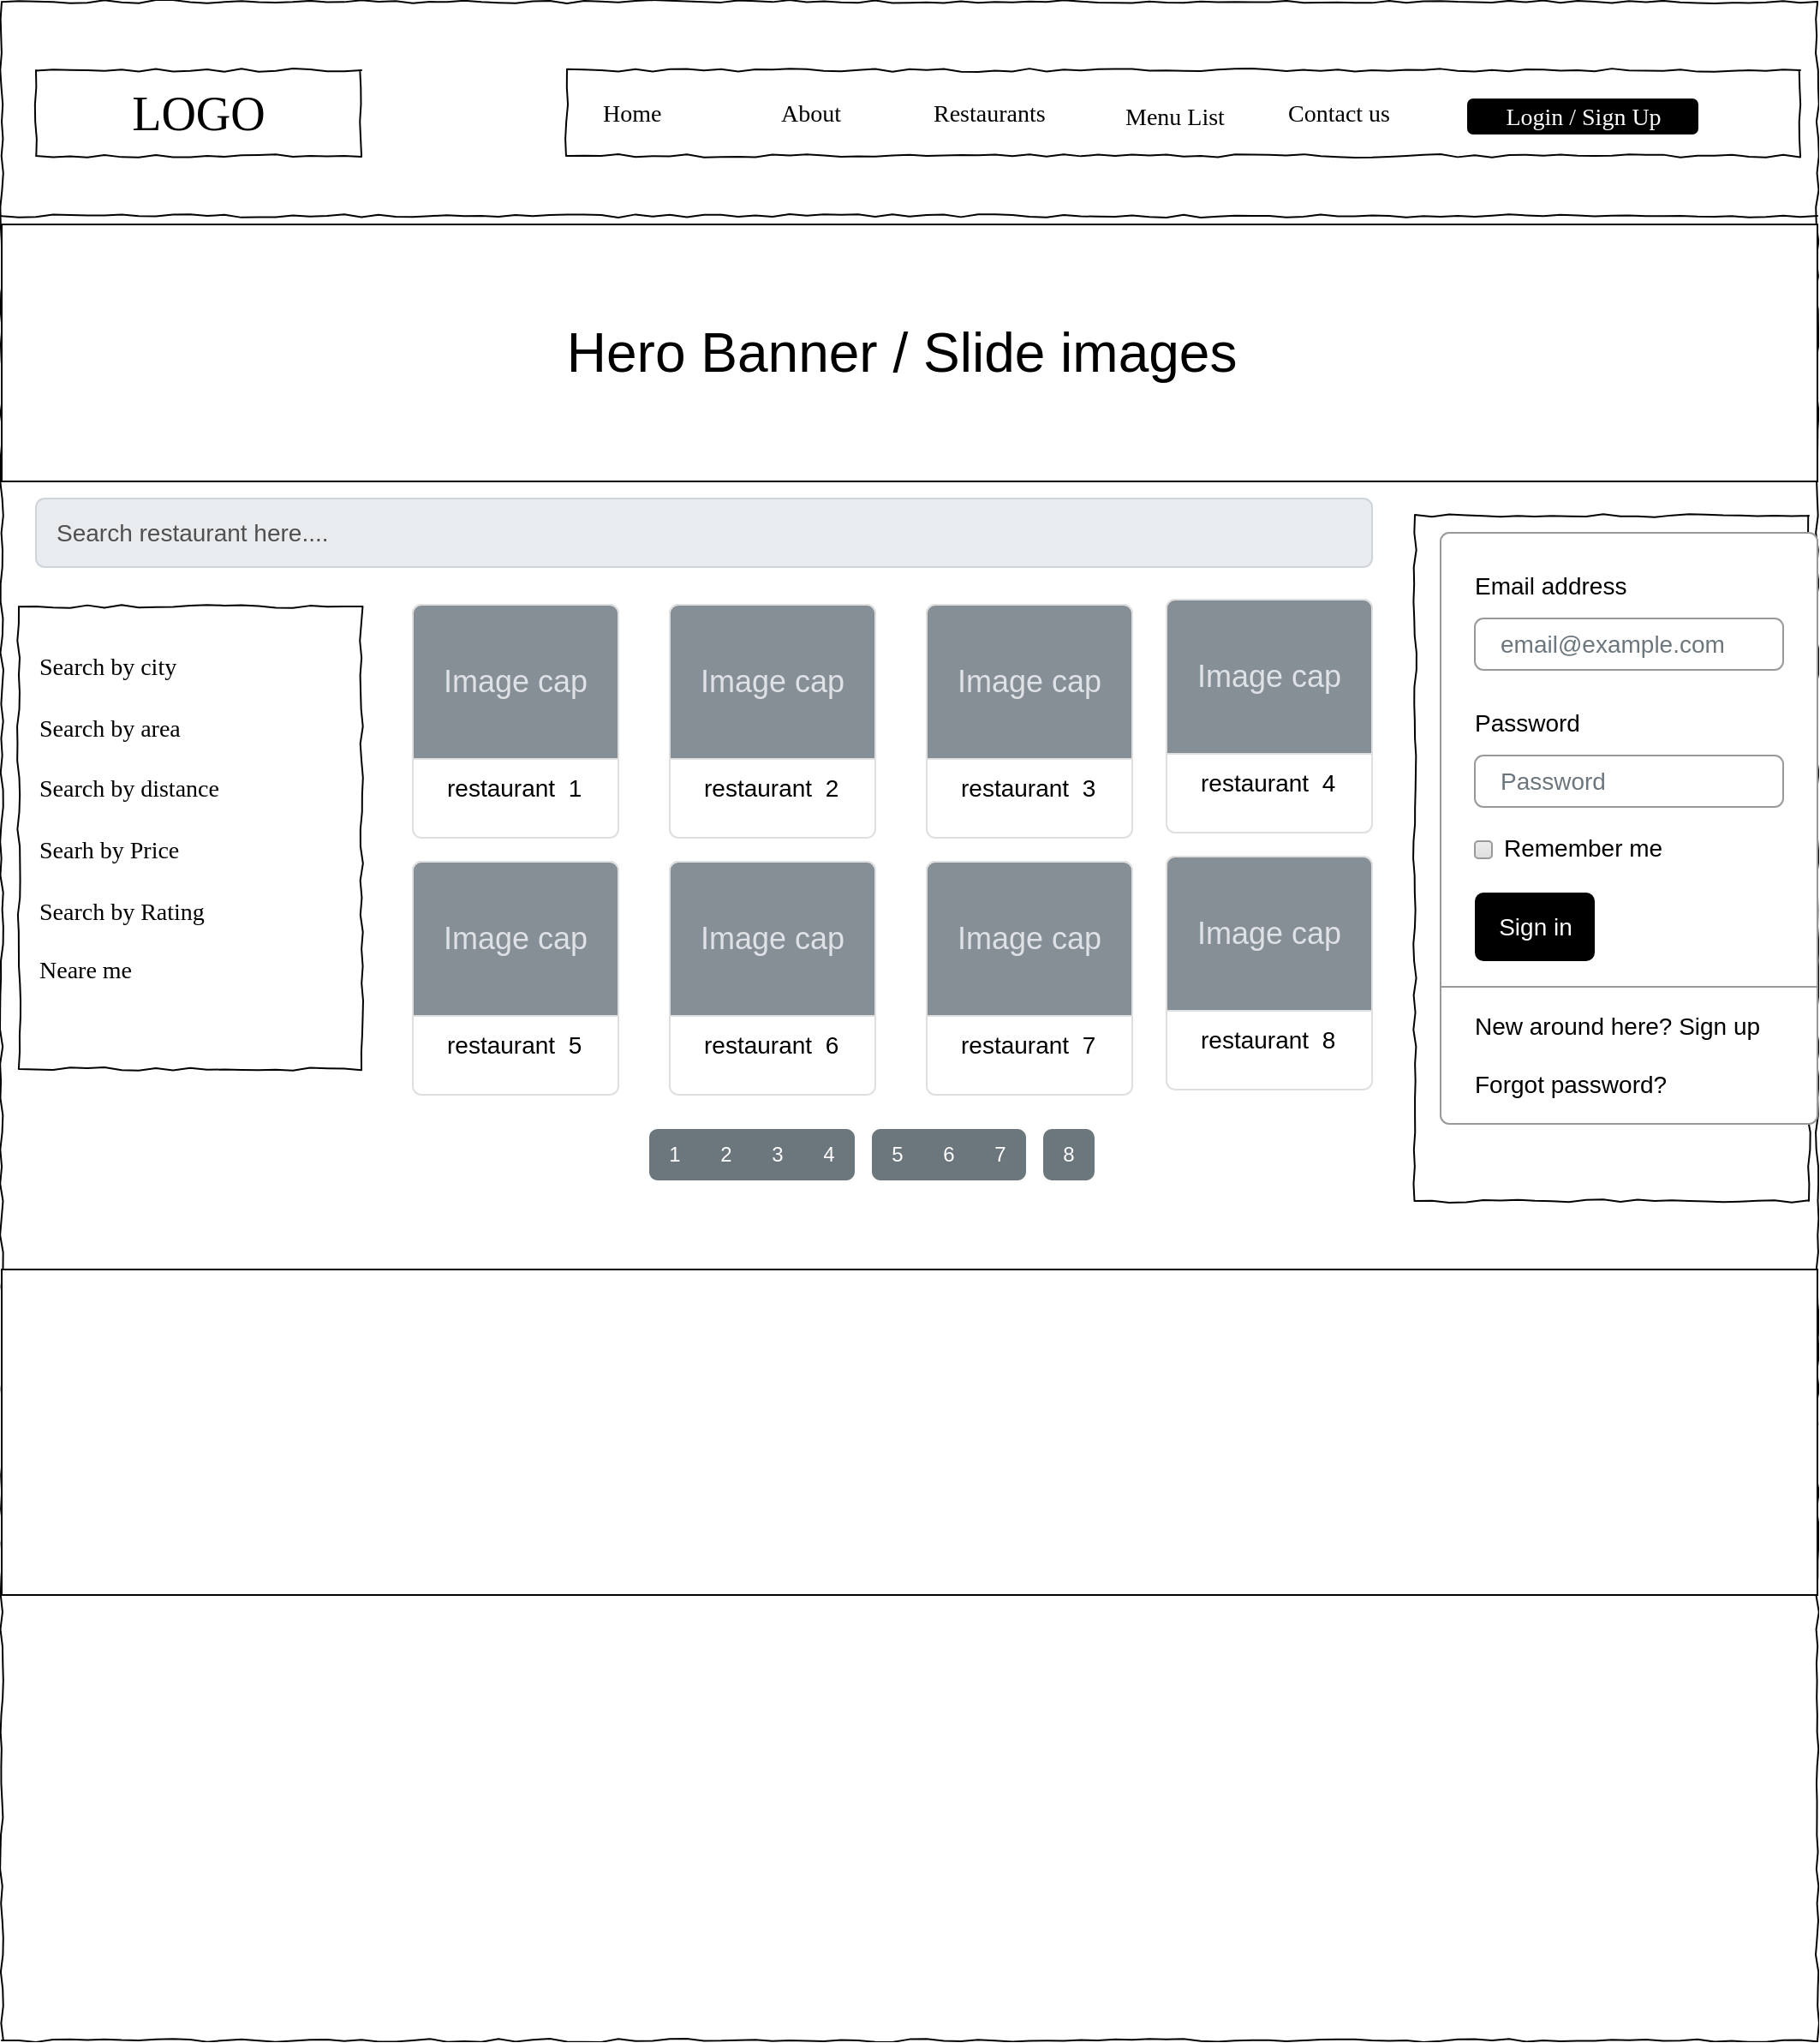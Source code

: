 <mxfile version="25.0.1">
  <diagram name="Page-1" id="03018318-947c-dd8e-b7a3-06fadd420f32">
    <mxGraphModel dx="1173" dy="579" grid="1" gridSize="10" guides="1" tooltips="1" connect="1" arrows="1" fold="1" page="1" pageScale="1" pageWidth="1100" pageHeight="850" background="none" math="0" shadow="0">
      <root>
        <mxCell id="0" />
        <mxCell id="1" parent="0" />
        <mxCell id="677b7b8949515195-1" value="" style="whiteSpace=wrap;html=1;rounded=0;shadow=0;labelBackgroundColor=none;strokeColor=#000000;strokeWidth=1;fillColor=none;fontFamily=Verdana;fontSize=12;fontColor=#000000;align=center;comic=1;" parent="1" vertex="1">
          <mxGeometry x="20" y="20" width="1060" height="1190" as="geometry" />
        </mxCell>
        <mxCell id="677b7b8949515195-2" value="LOGO" style="whiteSpace=wrap;html=1;rounded=0;shadow=0;labelBackgroundColor=none;strokeWidth=1;fontFamily=Verdana;fontSize=28;align=center;comic=1;" parent="1" vertex="1">
          <mxGeometry x="40" y="60" width="190" height="50" as="geometry" />
        </mxCell>
        <mxCell id="677b7b8949515195-8" value="" style="whiteSpace=wrap;html=1;rounded=0;shadow=0;labelBackgroundColor=none;strokeWidth=1;fillColor=none;fontFamily=Verdana;fontSize=12;align=center;comic=1;" parent="1" vertex="1">
          <mxGeometry x="30" y="373" width="200" height="270" as="geometry" />
        </mxCell>
        <mxCell id="677b7b8949515195-9" value="" style="line;strokeWidth=1;html=1;rounded=0;shadow=0;labelBackgroundColor=none;fillColor=none;fontFamily=Verdana;fontSize=14;fontColor=#000000;align=center;comic=1;" parent="1" vertex="1">
          <mxGeometry x="20" y="140" width="1060" height="10" as="geometry" />
        </mxCell>
        <mxCell id="677b7b8949515195-10" value="" style="whiteSpace=wrap;html=1;rounded=0;shadow=0;labelBackgroundColor=none;strokeWidth=1;fillColor=none;fontFamily=Verdana;fontSize=12;align=center;comic=1;" parent="1" vertex="1">
          <mxGeometry x="350" y="60" width="720" height="50" as="geometry" />
        </mxCell>
        <mxCell id="677b7b8949515195-11" value="Home" style="text;html=1;points=[];align=left;verticalAlign=top;spacingTop=-4;fontSize=14;fontFamily=Verdana" parent="1" vertex="1">
          <mxGeometry x="369" y="75" width="60" height="20" as="geometry" />
        </mxCell>
        <mxCell id="677b7b8949515195-12" value="About" style="text;html=1;points=[];align=left;verticalAlign=top;spacingTop=-4;fontSize=14;fontFamily=Verdana" parent="1" vertex="1">
          <mxGeometry x="473" y="75" width="60" height="20" as="geometry" />
        </mxCell>
        <mxCell id="677b7b8949515195-14" value="Contact us&amp;nbsp;" style="text;html=1;points=[];align=left;verticalAlign=top;spacingTop=-4;fontSize=14;fontFamily=Verdana" parent="1" vertex="1">
          <mxGeometry x="769" y="75" width="60" height="20" as="geometry" />
        </mxCell>
        <mxCell id="677b7b8949515195-25" value="" style="whiteSpace=wrap;html=1;rounded=0;shadow=0;labelBackgroundColor=none;strokeWidth=1;fillColor=none;fontFamily=Verdana;fontSize=12;align=center;comic=1;" parent="1" vertex="1">
          <mxGeometry x="845" y="320" width="230" height="400" as="geometry" />
        </mxCell>
        <mxCell id="677b7b8949515195-27" value="Search by city&lt;div&gt;&lt;br&gt;&lt;/div&gt;" style="text;html=1;points=[];align=left;verticalAlign=top;spacingTop=-4;fontSize=14;fontFamily=Verdana" parent="1" vertex="1">
          <mxGeometry x="40" y="398" width="170" height="20" as="geometry" />
        </mxCell>
        <mxCell id="677b7b8949515195-28" value="Search by area" style="text;html=1;points=[];align=left;verticalAlign=top;spacingTop=-4;fontSize=14;fontFamily=Verdana" parent="1" vertex="1">
          <mxGeometry x="40" y="434" width="170" height="20" as="geometry" />
        </mxCell>
        <mxCell id="677b7b8949515195-29" value="&lt;div&gt;Search by distance&amp;nbsp;&lt;/div&gt;" style="text;html=1;points=[];align=left;verticalAlign=top;spacingTop=-4;fontSize=14;fontFamily=Verdana" parent="1" vertex="1">
          <mxGeometry x="40" y="469" width="170" height="20" as="geometry" />
        </mxCell>
        <mxCell id="677b7b8949515195-30" value="Searh by Price" style="text;html=1;points=[];align=left;verticalAlign=top;spacingTop=-4;fontSize=14;fontFamily=Verdana" parent="1" vertex="1">
          <mxGeometry x="40" y="505" width="170" height="20" as="geometry" />
        </mxCell>
        <mxCell id="677b7b8949515195-39" value="Search by Rating&amp;nbsp;" style="text;html=1;points=[];align=left;verticalAlign=top;spacingTop=-4;fontSize=14;fontFamily=Verdana" parent="1" vertex="1">
          <mxGeometry x="40" y="541" width="170" height="20" as="geometry" />
        </mxCell>
        <mxCell id="7AhK19ZsYWksxPjOCYiF-1" value="" style="html=1;shadow=0;dashed=0;shape=mxgraph.bootstrap.rrect;rSize=5;fillColor=#ffffff;strokeColor=#999999;" vertex="1" parent="1">
          <mxGeometry x="860" y="330" width="220" height="345" as="geometry" />
        </mxCell>
        <mxCell id="7AhK19ZsYWksxPjOCYiF-2" value="Email address" style="fillColor=none;strokeColor=none;align=left;spacing=20;fontSize=14;" vertex="1" parent="7AhK19ZsYWksxPjOCYiF-1">
          <mxGeometry width="220" height="40" relative="1" as="geometry">
            <mxPoint y="10" as="offset" />
          </mxGeometry>
        </mxCell>
        <mxCell id="7AhK19ZsYWksxPjOCYiF-3" value="email@example.com" style="html=1;shadow=0;dashed=0;shape=mxgraph.bootstrap.rrect;rSize=5;fillColor=none;strokeColor=#999999;align=left;spacing=15;fontSize=14;fontColor=#6C767D;" vertex="1" parent="7AhK19ZsYWksxPjOCYiF-1">
          <mxGeometry width="180" height="30" relative="1" as="geometry">
            <mxPoint x="20" y="50" as="offset" />
          </mxGeometry>
        </mxCell>
        <mxCell id="7AhK19ZsYWksxPjOCYiF-4" value="Password" style="fillColor=none;strokeColor=none;align=left;spacing=20;fontSize=14;" vertex="1" parent="7AhK19ZsYWksxPjOCYiF-1">
          <mxGeometry width="220" height="40" relative="1" as="geometry">
            <mxPoint y="90" as="offset" />
          </mxGeometry>
        </mxCell>
        <mxCell id="7AhK19ZsYWksxPjOCYiF-5" value="Password" style="html=1;shadow=0;dashed=0;shape=mxgraph.bootstrap.rrect;rSize=5;fillColor=none;strokeColor=#999999;align=left;spacing=15;fontSize=14;fontColor=#6C767D;" vertex="1" parent="7AhK19ZsYWksxPjOCYiF-1">
          <mxGeometry width="180" height="30" relative="1" as="geometry">
            <mxPoint x="20" y="130" as="offset" />
          </mxGeometry>
        </mxCell>
        <mxCell id="7AhK19ZsYWksxPjOCYiF-6" value="Remember me" style="html=1;shadow=0;dashed=0;shape=mxgraph.bootstrap.rrect;rSize=2;fillColor=#EDEDED;strokeColor=#999999;align=left;fontSize=14;fontColor=#000000;labelPosition=right;verticalLabelPosition=middle;verticalAlign=middle;spacingLeft=5;spacingTop=-2;gradientColor=#DEDEDE;" vertex="1" parent="7AhK19ZsYWksxPjOCYiF-1">
          <mxGeometry width="10" height="10" relative="1" as="geometry">
            <mxPoint x="20" y="180" as="offset" />
          </mxGeometry>
        </mxCell>
        <mxCell id="7AhK19ZsYWksxPjOCYiF-7" value="Sign in" style="html=1;shadow=0;dashed=0;shape=mxgraph.bootstrap.rrect;rSize=5;fillColor=#000000;strokeColor=none;align=center;fontSize=14;fontColor=#FFFFFF;" vertex="1" parent="7AhK19ZsYWksxPjOCYiF-1">
          <mxGeometry width="70" height="40" relative="1" as="geometry">
            <mxPoint x="20" y="210" as="offset" />
          </mxGeometry>
        </mxCell>
        <mxCell id="7AhK19ZsYWksxPjOCYiF-8" value="" style="shape=line;strokeColor=#999999;perimeter=none;resizeWidth=1;" vertex="1" parent="7AhK19ZsYWksxPjOCYiF-1">
          <mxGeometry width="220" height="10" relative="1" as="geometry">
            <mxPoint y="260" as="offset" />
          </mxGeometry>
        </mxCell>
        <mxCell id="7AhK19ZsYWksxPjOCYiF-9" value="New around here? Sign up&lt;br&gt;&lt;br&gt;Forgot password?" style="html=1;fillColor=none;strokeColor=none;align=left;spacing=20;fontSize=14;" vertex="1" parent="7AhK19ZsYWksxPjOCYiF-1">
          <mxGeometry width="220" height="60" relative="1" as="geometry">
            <mxPoint y="275" as="offset" />
          </mxGeometry>
        </mxCell>
        <mxCell id="7AhK19ZsYWksxPjOCYiF-10" value="Restaurants" style="text;html=1;points=[];align=left;verticalAlign=top;spacingTop=-4;fontSize=14;fontFamily=Verdana" vertex="1" parent="1">
          <mxGeometry x="562" y="75" width="60" height="20" as="geometry" />
        </mxCell>
        <mxCell id="7AhK19ZsYWksxPjOCYiF-12" value="Login / Sign Up" style="text;html=1;points=[];align=center;verticalAlign=top;spacingTop=-4;fontSize=14;fontFamily=Verdana;imageHeight=24;rounded=1;fillColor=#000000;fontColor=#ffffff;strokeColor=#000000;" vertex="1" parent="1">
          <mxGeometry x="876" y="77" width="134" height="20" as="geometry" />
        </mxCell>
        <mxCell id="7AhK19ZsYWksxPjOCYiF-13" value="Menu List" style="text;html=1;points=[];align=left;verticalAlign=top;spacingTop=-4;fontSize=14;fontFamily=Verdana" vertex="1" parent="1">
          <mxGeometry x="674" y="77" width="60" height="20" as="geometry" />
        </mxCell>
        <mxCell id="7AhK19ZsYWksxPjOCYiF-17" value="restaurant&amp;nbsp; 1" style="html=1;shadow=0;dashed=0;shape=mxgraph.bootstrap.rrect;rSize=5;strokeColor=#DFDFDF;html=1;whiteSpace=wrap;fillColor=#ffffff;fontColor=#000000;verticalAlign=bottom;align=left;spacing=20;fontSize=14;" vertex="1" parent="1">
          <mxGeometry x="260" y="372" width="120" height="136" as="geometry" />
        </mxCell>
        <mxCell id="7AhK19ZsYWksxPjOCYiF-18" value="Image cap" style="html=1;shadow=0;dashed=0;shape=mxgraph.bootstrap.topButton;rSize=5;perimeter=none;whiteSpace=wrap;fillColor=#868E96;strokeColor=#DFDFDF;fontColor=#DEE2E6;resizeWidth=1;fontSize=18;" vertex="1" parent="7AhK19ZsYWksxPjOCYiF-17">
          <mxGeometry width="120" height="90" relative="1" as="geometry" />
        </mxCell>
        <mxCell id="7AhK19ZsYWksxPjOCYiF-20" value="restaurant&amp;nbsp; 2" style="html=1;shadow=0;dashed=0;shape=mxgraph.bootstrap.rrect;rSize=5;strokeColor=#DFDFDF;html=1;whiteSpace=wrap;fillColor=#ffffff;fontColor=#000000;verticalAlign=bottom;align=left;spacing=20;fontSize=14;" vertex="1" parent="1">
          <mxGeometry x="410" y="372" width="120" height="136" as="geometry" />
        </mxCell>
        <mxCell id="7AhK19ZsYWksxPjOCYiF-21" value="Image cap" style="html=1;shadow=0;dashed=0;shape=mxgraph.bootstrap.topButton;rSize=5;perimeter=none;whiteSpace=wrap;fillColor=#868E96;strokeColor=#DFDFDF;fontColor=#DEE2E6;resizeWidth=1;fontSize=18;" vertex="1" parent="7AhK19ZsYWksxPjOCYiF-20">
          <mxGeometry width="120" height="90" relative="1" as="geometry" />
        </mxCell>
        <mxCell id="7AhK19ZsYWksxPjOCYiF-22" value="restaurant&amp;nbsp; 3" style="html=1;shadow=0;dashed=0;shape=mxgraph.bootstrap.rrect;rSize=5;strokeColor=#DFDFDF;html=1;whiteSpace=wrap;fillColor=#ffffff;fontColor=#000000;verticalAlign=bottom;align=left;spacing=20;fontSize=14;" vertex="1" parent="1">
          <mxGeometry x="560" y="372" width="120" height="136" as="geometry" />
        </mxCell>
        <mxCell id="7AhK19ZsYWksxPjOCYiF-23" value="Image cap" style="html=1;shadow=0;dashed=0;shape=mxgraph.bootstrap.topButton;rSize=5;perimeter=none;whiteSpace=wrap;fillColor=#868E96;strokeColor=#DFDFDF;fontColor=#DEE2E6;resizeWidth=1;fontSize=18;" vertex="1" parent="7AhK19ZsYWksxPjOCYiF-22">
          <mxGeometry width="120" height="90" relative="1" as="geometry" />
        </mxCell>
        <mxCell id="7AhK19ZsYWksxPjOCYiF-24" value="restaurant&amp;nbsp; 4" style="html=1;shadow=0;dashed=0;shape=mxgraph.bootstrap.rrect;rSize=5;strokeColor=#DFDFDF;html=1;whiteSpace=wrap;fillColor=#ffffff;fontColor=#000000;verticalAlign=bottom;align=left;spacing=20;fontSize=14;" vertex="1" parent="1">
          <mxGeometry x="700" y="369" width="120" height="136" as="geometry" />
        </mxCell>
        <mxCell id="7AhK19ZsYWksxPjOCYiF-25" value="Image cap" style="html=1;shadow=0;dashed=0;shape=mxgraph.bootstrap.topButton;rSize=5;perimeter=none;whiteSpace=wrap;fillColor=#868E96;strokeColor=#DFDFDF;fontColor=#DEE2E6;resizeWidth=1;fontSize=18;" vertex="1" parent="7AhK19ZsYWksxPjOCYiF-24">
          <mxGeometry width="120" height="90" relative="1" as="geometry" />
        </mxCell>
        <mxCell id="7AhK19ZsYWksxPjOCYiF-26" value="restaurant&amp;nbsp; 5" style="html=1;shadow=0;dashed=0;shape=mxgraph.bootstrap.rrect;rSize=5;strokeColor=#DFDFDF;html=1;whiteSpace=wrap;fillColor=#ffffff;fontColor=#000000;verticalAlign=bottom;align=left;spacing=20;fontSize=14;" vertex="1" parent="1">
          <mxGeometry x="260" y="522" width="120" height="136" as="geometry" />
        </mxCell>
        <mxCell id="7AhK19ZsYWksxPjOCYiF-27" value="Image cap" style="html=1;shadow=0;dashed=0;shape=mxgraph.bootstrap.topButton;rSize=5;perimeter=none;whiteSpace=wrap;fillColor=#868E96;strokeColor=#DFDFDF;fontColor=#DEE2E6;resizeWidth=1;fontSize=18;" vertex="1" parent="7AhK19ZsYWksxPjOCYiF-26">
          <mxGeometry width="120" height="90" relative="1" as="geometry" />
        </mxCell>
        <mxCell id="7AhK19ZsYWksxPjOCYiF-28" value="restaurant&amp;nbsp; 6" style="html=1;shadow=0;dashed=0;shape=mxgraph.bootstrap.rrect;rSize=5;strokeColor=#DFDFDF;html=1;whiteSpace=wrap;fillColor=#ffffff;fontColor=#000000;verticalAlign=bottom;align=left;spacing=20;fontSize=14;" vertex="1" parent="1">
          <mxGeometry x="410" y="522" width="120" height="136" as="geometry" />
        </mxCell>
        <mxCell id="7AhK19ZsYWksxPjOCYiF-29" value="Image cap" style="html=1;shadow=0;dashed=0;shape=mxgraph.bootstrap.topButton;rSize=5;perimeter=none;whiteSpace=wrap;fillColor=#868E96;strokeColor=#DFDFDF;fontColor=#DEE2E6;resizeWidth=1;fontSize=18;" vertex="1" parent="7AhK19ZsYWksxPjOCYiF-28">
          <mxGeometry width="120" height="90" relative="1" as="geometry" />
        </mxCell>
        <mxCell id="7AhK19ZsYWksxPjOCYiF-30" value="restaurant&amp;nbsp; 7" style="html=1;shadow=0;dashed=0;shape=mxgraph.bootstrap.rrect;rSize=5;strokeColor=#DFDFDF;html=1;whiteSpace=wrap;fillColor=#ffffff;fontColor=#000000;verticalAlign=bottom;align=left;spacing=20;fontSize=14;" vertex="1" parent="1">
          <mxGeometry x="560" y="522" width="120" height="136" as="geometry" />
        </mxCell>
        <mxCell id="7AhK19ZsYWksxPjOCYiF-31" value="Image cap" style="html=1;shadow=0;dashed=0;shape=mxgraph.bootstrap.topButton;rSize=5;perimeter=none;whiteSpace=wrap;fillColor=#868E96;strokeColor=#DFDFDF;fontColor=#DEE2E6;resizeWidth=1;fontSize=18;" vertex="1" parent="7AhK19ZsYWksxPjOCYiF-30">
          <mxGeometry width="120" height="90" relative="1" as="geometry" />
        </mxCell>
        <mxCell id="7AhK19ZsYWksxPjOCYiF-32" value="restaurant&amp;nbsp; 8" style="html=1;shadow=0;dashed=0;shape=mxgraph.bootstrap.rrect;rSize=5;strokeColor=#DFDFDF;html=1;whiteSpace=wrap;fillColor=#ffffff;fontColor=#000000;verticalAlign=bottom;align=left;spacing=20;fontSize=14;" vertex="1" parent="1">
          <mxGeometry x="700" y="519" width="120" height="136" as="geometry" />
        </mxCell>
        <mxCell id="7AhK19ZsYWksxPjOCYiF-33" value="Image cap" style="html=1;shadow=0;dashed=0;shape=mxgraph.bootstrap.topButton;rSize=5;perimeter=none;whiteSpace=wrap;fillColor=#868E96;strokeColor=#DFDFDF;fontColor=#DEE2E6;resizeWidth=1;fontSize=18;" vertex="1" parent="7AhK19ZsYWksxPjOCYiF-32">
          <mxGeometry width="120" height="90" relative="1" as="geometry" />
        </mxCell>
        <mxCell id="7AhK19ZsYWksxPjOCYiF-34" value="Neare me" style="text;html=1;points=[];align=left;verticalAlign=top;spacingTop=-4;fontSize=14;fontFamily=Verdana" vertex="1" parent="1">
          <mxGeometry x="40" y="575" width="170" height="20" as="geometry" />
        </mxCell>
        <mxCell id="7AhK19ZsYWksxPjOCYiF-35" value="Search&amp;nbsp;restaurant here...." style="html=1;shadow=0;dashed=0;shape=mxgraph.bootstrap.rrect;rSize=5;strokeColor=#CED4DA;strokeWidth=1;fillColor=#E9ECEF;fontColor=#505050;whiteSpace=wrap;align=left;verticalAlign=middle;spacingLeft=10;fontSize=14;" vertex="1" parent="1">
          <mxGeometry x="40" y="310" width="780" height="40" as="geometry" />
        </mxCell>
        <mxCell id="7AhK19ZsYWksxPjOCYiF-39" value="&lt;font style=&quot;font-size: 32px;&quot;&gt;Hero Banner / Slide images&amp;nbsp;&lt;/font&gt;" style="rounded=0;whiteSpace=wrap;html=1;" vertex="1" parent="1">
          <mxGeometry x="20" y="150" width="1060" height="150" as="geometry" />
        </mxCell>
        <mxCell id="7AhK19ZsYWksxPjOCYiF-40" value="" style="swimlane;shape=mxgraph.bootstrap.anchor;strokeColor=none;fillColor=#6C767D;fontColor=#ffffff;fontStyle=0;childLayout=stackLayout;horizontal=0;startSize=0;horizontalStack=1;resizeParent=1;resizeParentMax=0;resizeLast=0;collapsible=0;marginBottom=0;whiteSpace=wrap;html=1;" vertex="1" parent="1">
          <mxGeometry x="398" y="678" width="260" height="30" as="geometry" />
        </mxCell>
        <mxCell id="7AhK19ZsYWksxPjOCYiF-41" value="1" style="text;strokeColor=inherit;align=center;verticalAlign=middle;spacingLeft=10;spacingRight=10;overflow=hidden;points=[[0,0.5],[1,0.5]];portConstraint=eastwest;rotatable=0;whiteSpace=wrap;html=1;shape=mxgraph.bootstrap.leftButton;rSize=5;fillColor=inherit;fontColor=inherit;" vertex="1" parent="7AhK19ZsYWksxPjOCYiF-40">
          <mxGeometry width="30" height="30" as="geometry" />
        </mxCell>
        <mxCell id="7AhK19ZsYWksxPjOCYiF-42" value="2" style="text;strokeColor=inherit;align=center;verticalAlign=middle;spacingLeft=10;spacingRight=10;overflow=hidden;points=[[0,0.5],[1,0.5]];portConstraint=eastwest;rotatable=0;whiteSpace=wrap;html=1;rSize=5;fillColor=inherit;fontColor=inherit;" vertex="1" parent="7AhK19ZsYWksxPjOCYiF-40">
          <mxGeometry x="30" width="30" height="30" as="geometry" />
        </mxCell>
        <mxCell id="7AhK19ZsYWksxPjOCYiF-43" value="3" style="text;strokeColor=inherit;align=center;verticalAlign=middle;spacingLeft=10;spacingRight=10;overflow=hidden;points=[[0,0.5],[1,0.5]];portConstraint=eastwest;rotatable=0;whiteSpace=wrap;html=1;rSize=5;fillColor=inherit;fontColor=inherit;" vertex="1" parent="7AhK19ZsYWksxPjOCYiF-40">
          <mxGeometry x="60" width="30" height="30" as="geometry" />
        </mxCell>
        <mxCell id="7AhK19ZsYWksxPjOCYiF-44" value="4" style="text;strokeColor=inherit;align=center;verticalAlign=middle;spacingLeft=10;spacingRight=10;overflow=hidden;points=[[0,0.5],[1,0.5]];portConstraint=eastwest;rotatable=0;whiteSpace=wrap;html=1;shape=mxgraph.bootstrap.rightButton;rSize=5;fillColor=inherit;fontColor=inherit;" vertex="1" parent="7AhK19ZsYWksxPjOCYiF-40">
          <mxGeometry x="90" width="30" height="30" as="geometry" />
        </mxCell>
        <mxCell id="7AhK19ZsYWksxPjOCYiF-45" value="" style="text;" vertex="1" parent="7AhK19ZsYWksxPjOCYiF-40">
          <mxGeometry x="120" width="10" height="30" as="geometry" />
        </mxCell>
        <mxCell id="7AhK19ZsYWksxPjOCYiF-46" value="5" style="text;strokeColor=inherit;align=center;verticalAlign=middle;spacingLeft=10;spacingRight=10;overflow=hidden;points=[[0,0.5],[1,0.5]];portConstraint=eastwest;rotatable=0;whiteSpace=wrap;html=1;shape=mxgraph.bootstrap.leftButton;rSize=5;fillColor=inherit;fontColor=inherit;" vertex="1" parent="7AhK19ZsYWksxPjOCYiF-40">
          <mxGeometry x="130" width="30" height="30" as="geometry" />
        </mxCell>
        <mxCell id="7AhK19ZsYWksxPjOCYiF-47" value="6" style="text;strokeColor=inherit;align=center;verticalAlign=middle;spacingLeft=10;spacingRight=10;overflow=hidden;points=[[0,0.5],[1,0.5]];portConstraint=eastwest;rotatable=0;whiteSpace=wrap;html=1;rSize=5;fillColor=inherit;fontColor=inherit;" vertex="1" parent="7AhK19ZsYWksxPjOCYiF-40">
          <mxGeometry x="160" width="30" height="30" as="geometry" />
        </mxCell>
        <mxCell id="7AhK19ZsYWksxPjOCYiF-48" value="7" style="text;strokeColor=inherit;align=center;verticalAlign=middle;spacingLeft=10;spacingRight=10;overflow=hidden;points=[[0,0.5],[1,0.5]];portConstraint=eastwest;rotatable=0;whiteSpace=wrap;html=1;shape=mxgraph.bootstrap.rightButton;rSize=5;fillColor=inherit;fontColor=inherit;" vertex="1" parent="7AhK19ZsYWksxPjOCYiF-40">
          <mxGeometry x="190" width="30" height="30" as="geometry" />
        </mxCell>
        <mxCell id="7AhK19ZsYWksxPjOCYiF-49" value="" style="text;" vertex="1" parent="7AhK19ZsYWksxPjOCYiF-40">
          <mxGeometry x="220" width="10" height="30" as="geometry" />
        </mxCell>
        <mxCell id="7AhK19ZsYWksxPjOCYiF-50" value="8" style="text;strokeColor=inherit;align=center;verticalAlign=middle;spacingLeft=10;spacingRight=10;overflow=hidden;points=[[0,0.5],[1,0.5]];portConstraint=eastwest;rotatable=0;whiteSpace=wrap;html=1;shape=mxgraph.bootstrap.rrect;rSize=5;fillColor=inherit;fontColor=inherit;" vertex="1" parent="7AhK19ZsYWksxPjOCYiF-40">
          <mxGeometry x="230" width="30" height="30" as="geometry" />
        </mxCell>
        <mxCell id="7AhK19ZsYWksxPjOCYiF-55" value="" style="rounded=0;whiteSpace=wrap;html=1;" vertex="1" parent="1">
          <mxGeometry x="20" y="760" width="1060" height="190" as="geometry" />
        </mxCell>
      </root>
    </mxGraphModel>
  </diagram>
</mxfile>
